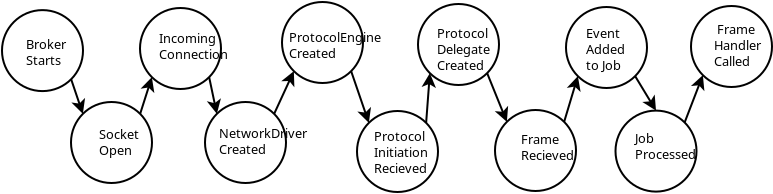 <?xml version="1.0" encoding="UTF-8"?>
<dia:diagram xmlns:dia="http://www.lysator.liu.se/~alla/dia/">
  <dia:layer name="Background" visible="true">
    <dia:group>
      <dia:object type="Standard - Ellipse" version="0" id="O0">
        <dia:attribute name="obj_pos">
          <dia:point val="2.2,20.5"/>
        </dia:attribute>
        <dia:attribute name="obj_bb">
          <dia:rectangle val="2.15,20.45;6.3,24.6"/>
        </dia:attribute>
        <dia:attribute name="elem_corner">
          <dia:point val="2.2,20.5"/>
        </dia:attribute>
        <dia:attribute name="elem_width">
          <dia:real val="4.05"/>
        </dia:attribute>
        <dia:attribute name="elem_height">
          <dia:real val="4.05"/>
        </dia:attribute>
      </dia:object>
      <dia:object type="Standard - Text" version="0" id="O1">
        <dia:attribute name="obj_pos">
          <dia:point val="3.4,22.45"/>
        </dia:attribute>
        <dia:attribute name="obj_bb">
          <dia:rectangle val="3.4,21.85;5.1,23.6"/>
        </dia:attribute>
        <dia:attribute name="text">
          <dia:composite type="text">
            <dia:attribute name="string">
              <dia:string>#Broker
Starts#</dia:string>
            </dia:attribute>
            <dia:attribute name="font">
              <dia:font family="sans" style="0" name="Helvetica"/>
            </dia:attribute>
            <dia:attribute name="height">
              <dia:real val="0.8"/>
            </dia:attribute>
            <dia:attribute name="pos">
              <dia:point val="3.4,22.45"/>
            </dia:attribute>
            <dia:attribute name="color">
              <dia:color val="#000000"/>
            </dia:attribute>
            <dia:attribute name="alignment">
              <dia:enum val="0"/>
            </dia:attribute>
          </dia:composite>
        </dia:attribute>
      </dia:object>
    </dia:group>
    <dia:group>
      <dia:object type="Standard - Ellipse" version="0" id="O2">
        <dia:attribute name="obj_pos">
          <dia:point val="9.1,20.395"/>
        </dia:attribute>
        <dia:attribute name="obj_bb">
          <dia:rectangle val="9.05,20.345;13.2,24.495"/>
        </dia:attribute>
        <dia:attribute name="elem_corner">
          <dia:point val="9.1,20.395"/>
        </dia:attribute>
        <dia:attribute name="elem_width">
          <dia:real val="4.05"/>
        </dia:attribute>
        <dia:attribute name="elem_height">
          <dia:real val="4.05"/>
        </dia:attribute>
      </dia:object>
      <dia:object type="Standard - Text" version="0" id="O3">
        <dia:attribute name="obj_pos">
          <dia:point val="10.05,22.15"/>
        </dia:attribute>
        <dia:attribute name="obj_bb">
          <dia:rectangle val="10.05,21.55;12.85,23.3"/>
        </dia:attribute>
        <dia:attribute name="text">
          <dia:composite type="text">
            <dia:attribute name="string">
              <dia:string>#Incoming
Connection#</dia:string>
            </dia:attribute>
            <dia:attribute name="font">
              <dia:font family="sans" style="0" name="Helvetica"/>
            </dia:attribute>
            <dia:attribute name="height">
              <dia:real val="0.8"/>
            </dia:attribute>
            <dia:attribute name="pos">
              <dia:point val="10.05,22.15"/>
            </dia:attribute>
            <dia:attribute name="color">
              <dia:color val="#000000"/>
            </dia:attribute>
            <dia:attribute name="alignment">
              <dia:enum val="0"/>
            </dia:attribute>
          </dia:composite>
        </dia:attribute>
      </dia:object>
    </dia:group>
    <dia:group>
      <dia:object type="Standard - Ellipse" version="0" id="O4">
        <dia:attribute name="obj_pos">
          <dia:point val="5.65,25.095"/>
        </dia:attribute>
        <dia:attribute name="obj_bb">
          <dia:rectangle val="5.6,25.045;9.75,29.195"/>
        </dia:attribute>
        <dia:attribute name="elem_corner">
          <dia:point val="5.65,25.095"/>
        </dia:attribute>
        <dia:attribute name="elem_width">
          <dia:real val="4.05"/>
        </dia:attribute>
        <dia:attribute name="elem_height">
          <dia:real val="4.05"/>
        </dia:attribute>
      </dia:object>
      <dia:object type="Standard - Text" version="0" id="O5">
        <dia:attribute name="obj_pos">
          <dia:point val="7.05,26.95"/>
        </dia:attribute>
        <dia:attribute name="obj_bb">
          <dia:rectangle val="7.05,26.35;8.8,28.1"/>
        </dia:attribute>
        <dia:attribute name="text">
          <dia:composite type="text">
            <dia:attribute name="string">
              <dia:string>#Socket
Open#</dia:string>
            </dia:attribute>
            <dia:attribute name="font">
              <dia:font family="sans" style="0" name="Helvetica"/>
            </dia:attribute>
            <dia:attribute name="height">
              <dia:real val="0.8"/>
            </dia:attribute>
            <dia:attribute name="pos">
              <dia:point val="7.05,26.95"/>
            </dia:attribute>
            <dia:attribute name="color">
              <dia:color val="#000000"/>
            </dia:attribute>
            <dia:attribute name="alignment">
              <dia:enum val="0"/>
            </dia:attribute>
          </dia:composite>
        </dia:attribute>
      </dia:object>
    </dia:group>
    <dia:group>
      <dia:object type="Standard - Ellipse" version="0" id="O6">
        <dia:attribute name="obj_pos">
          <dia:point val="12.35,25.095"/>
        </dia:attribute>
        <dia:attribute name="obj_bb">
          <dia:rectangle val="12.3,25.045;16.45,29.195"/>
        </dia:attribute>
        <dia:attribute name="elem_corner">
          <dia:point val="12.35,25.095"/>
        </dia:attribute>
        <dia:attribute name="elem_width">
          <dia:real val="4.05"/>
        </dia:attribute>
        <dia:attribute name="elem_height">
          <dia:real val="4.05"/>
        </dia:attribute>
      </dia:object>
      <dia:object type="Standard - Text" version="0" id="O7">
        <dia:attribute name="obj_pos">
          <dia:point val="13.05,26.9"/>
        </dia:attribute>
        <dia:attribute name="obj_bb">
          <dia:rectangle val="13.05,26.3;16.65,28.05"/>
        </dia:attribute>
        <dia:attribute name="text">
          <dia:composite type="text">
            <dia:attribute name="string">
              <dia:string>#NetworkDriver
Created#</dia:string>
            </dia:attribute>
            <dia:attribute name="font">
              <dia:font family="sans" style="0" name="Helvetica"/>
            </dia:attribute>
            <dia:attribute name="height">
              <dia:real val="0.8"/>
            </dia:attribute>
            <dia:attribute name="pos">
              <dia:point val="13.05,26.9"/>
            </dia:attribute>
            <dia:attribute name="color">
              <dia:color val="#000000"/>
            </dia:attribute>
            <dia:attribute name="alignment">
              <dia:enum val="0"/>
            </dia:attribute>
          </dia:composite>
        </dia:attribute>
      </dia:object>
    </dia:group>
    <dia:group>
      <dia:object type="Standard - Ellipse" version="0" id="O8">
        <dia:attribute name="obj_pos">
          <dia:point val="16.2,20.095"/>
        </dia:attribute>
        <dia:attribute name="obj_bb">
          <dia:rectangle val="16.15,20.045;20.3,24.195"/>
        </dia:attribute>
        <dia:attribute name="elem_corner">
          <dia:point val="16.2,20.095"/>
        </dia:attribute>
        <dia:attribute name="elem_width">
          <dia:real val="4.05"/>
        </dia:attribute>
        <dia:attribute name="elem_height">
          <dia:real val="4.05"/>
        </dia:attribute>
      </dia:object>
      <dia:object type="Standard - Text" version="0" id="O9">
        <dia:attribute name="obj_pos">
          <dia:point val="16.55,22.1"/>
        </dia:attribute>
        <dia:attribute name="obj_bb">
          <dia:rectangle val="16.55,21.5;20.4,23.25"/>
        </dia:attribute>
        <dia:attribute name="text">
          <dia:composite type="text">
            <dia:attribute name="string">
              <dia:string>#ProtocolEngine
Created#</dia:string>
            </dia:attribute>
            <dia:attribute name="font">
              <dia:font family="sans" style="0" name="Helvetica"/>
            </dia:attribute>
            <dia:attribute name="height">
              <dia:real val="0.8"/>
            </dia:attribute>
            <dia:attribute name="pos">
              <dia:point val="16.55,22.1"/>
            </dia:attribute>
            <dia:attribute name="color">
              <dia:color val="#000000"/>
            </dia:attribute>
            <dia:attribute name="alignment">
              <dia:enum val="0"/>
            </dia:attribute>
          </dia:composite>
        </dia:attribute>
      </dia:object>
    </dia:group>
    <dia:object type="Standard - Text" version="0" id="O10">
      <dia:attribute name="obj_pos">
        <dia:point val="25.2,27.35"/>
      </dia:attribute>
      <dia:attribute name="obj_bb">
        <dia:rectangle val="25.181,26.731;25.2,27.738"/>
      </dia:attribute>
      <dia:attribute name="text">
        <dia:composite type="text">
          <dia:attribute name="string">
            <dia:string>##</dia:string>
          </dia:attribute>
          <dia:attribute name="font">
            <dia:font family="sans" style="0" name="Helvetica"/>
          </dia:attribute>
          <dia:attribute name="height">
            <dia:real val="0.8"/>
          </dia:attribute>
          <dia:attribute name="pos">
            <dia:point val="25.2,27.35"/>
          </dia:attribute>
          <dia:attribute name="color">
            <dia:color val="#000000"/>
          </dia:attribute>
          <dia:attribute name="alignment">
            <dia:enum val="0"/>
          </dia:attribute>
        </dia:composite>
      </dia:attribute>
    </dia:object>
    <dia:object type="Standard - Ellipse" version="0" id="O11">
      <dia:attribute name="obj_pos">
        <dia:point val="32.875,25.525"/>
      </dia:attribute>
      <dia:attribute name="obj_bb">
        <dia:rectangle val="32.825,25.475;36.975,29.625"/>
      </dia:attribute>
      <dia:attribute name="elem_corner">
        <dia:point val="32.875,25.525"/>
      </dia:attribute>
      <dia:attribute name="elem_width">
        <dia:real val="4.05"/>
      </dia:attribute>
      <dia:attribute name="elem_height">
        <dia:real val="4.05"/>
      </dia:attribute>
    </dia:object>
    <dia:group>
      <dia:object type="Standard - Ellipse" version="0" id="O12">
        <dia:attribute name="obj_pos">
          <dia:point val="19.95,25.545"/>
        </dia:attribute>
        <dia:attribute name="obj_bb">
          <dia:rectangle val="19.9,25.495;24.05,29.645"/>
        </dia:attribute>
        <dia:attribute name="elem_corner">
          <dia:point val="19.95,25.545"/>
        </dia:attribute>
        <dia:attribute name="elem_width">
          <dia:real val="4.05"/>
        </dia:attribute>
        <dia:attribute name="elem_height">
          <dia:real val="4.05"/>
        </dia:attribute>
      </dia:object>
      <dia:object type="Standard - Text" version="0" id="O13">
        <dia:attribute name="obj_pos">
          <dia:point val="20.8,27.05"/>
        </dia:attribute>
        <dia:attribute name="obj_bb">
          <dia:rectangle val="20.8,26.45;23.15,29"/>
        </dia:attribute>
        <dia:attribute name="text">
          <dia:composite type="text">
            <dia:attribute name="string">
              <dia:string>#Protocol
Initiation
Recieved#</dia:string>
            </dia:attribute>
            <dia:attribute name="font">
              <dia:font family="sans" style="0" name="Helvetica"/>
            </dia:attribute>
            <dia:attribute name="height">
              <dia:real val="0.8"/>
            </dia:attribute>
            <dia:attribute name="pos">
              <dia:point val="20.8,27.05"/>
            </dia:attribute>
            <dia:attribute name="color">
              <dia:color val="#000000"/>
            </dia:attribute>
            <dia:attribute name="alignment">
              <dia:enum val="0"/>
            </dia:attribute>
          </dia:composite>
        </dia:attribute>
      </dia:object>
    </dia:group>
    <dia:object type="Standard - Line" version="0" id="O14">
      <dia:attribute name="obj_pos">
        <dia:point val="5.657,23.957"/>
      </dia:attribute>
      <dia:attribute name="obj_bb">
        <dia:rectangle val="5.593,23.893;6.733,25.896"/>
      </dia:attribute>
      <dia:attribute name="conn_endpoints">
        <dia:point val="5.657,23.957"/>
        <dia:point val="6.243,25.688"/>
      </dia:attribute>
      <dia:attribute name="numcp">
        <dia:int val="1"/>
      </dia:attribute>
      <dia:attribute name="end_arrow">
        <dia:enum val="22"/>
      </dia:attribute>
      <dia:attribute name="end_arrow_length">
        <dia:real val="0.5"/>
      </dia:attribute>
      <dia:attribute name="end_arrow_width">
        <dia:real val="0.5"/>
      </dia:attribute>
      <dia:connections>
        <dia:connection handle="0" to="O0" connection="7"/>
        <dia:connection handle="1" to="O4" connection="0"/>
      </dia:connections>
    </dia:object>
    <dia:object type="Standard - Line" version="0" id="O15">
      <dia:attribute name="obj_pos">
        <dia:point val="9.107,25.688"/>
      </dia:attribute>
      <dia:attribute name="obj_bb">
        <dia:rectangle val="9.044,23.652;10.185,25.751"/>
      </dia:attribute>
      <dia:attribute name="conn_endpoints">
        <dia:point val="9.107,25.688"/>
        <dia:point val="9.693,23.852"/>
      </dia:attribute>
      <dia:attribute name="numcp">
        <dia:int val="1"/>
      </dia:attribute>
      <dia:attribute name="end_arrow">
        <dia:enum val="22"/>
      </dia:attribute>
      <dia:attribute name="end_arrow_length">
        <dia:real val="0.5"/>
      </dia:attribute>
      <dia:attribute name="end_arrow_width">
        <dia:real val="0.5"/>
      </dia:attribute>
      <dia:connections>
        <dia:connection handle="0" to="O4" connection="2"/>
        <dia:connection handle="1" to="O2" connection="5"/>
      </dia:connections>
    </dia:object>
    <dia:object type="Standard - Line" version="0" id="O16">
      <dia:attribute name="obj_pos">
        <dia:point val="12.557,23.852"/>
      </dia:attribute>
      <dia:attribute name="obj_bb">
        <dia:rectangle val="12.444,23.793;13.443,25.84"/>
      </dia:attribute>
      <dia:attribute name="conn_endpoints">
        <dia:point val="12.557,23.852"/>
        <dia:point val="12.943,25.688"/>
      </dia:attribute>
      <dia:attribute name="numcp">
        <dia:int val="1"/>
      </dia:attribute>
      <dia:attribute name="end_arrow">
        <dia:enum val="22"/>
      </dia:attribute>
      <dia:attribute name="end_arrow_length">
        <dia:real val="0.5"/>
      </dia:attribute>
      <dia:attribute name="end_arrow_width">
        <dia:real val="0.5"/>
      </dia:attribute>
      <dia:connections>
        <dia:connection handle="0" to="O2" connection="7"/>
        <dia:connection handle="1" to="O6" connection="0"/>
      </dia:connections>
    </dia:object>
    <dia:object type="Standard - Line" version="0" id="O17">
      <dia:attribute name="obj_pos">
        <dia:point val="15.807,25.688"/>
      </dia:attribute>
      <dia:attribute name="obj_bb">
        <dia:rectangle val="15.741,23.297;17.268,25.755"/>
      </dia:attribute>
      <dia:attribute name="conn_endpoints">
        <dia:point val="15.807,25.688"/>
        <dia:point val="16.793,23.552"/>
      </dia:attribute>
      <dia:attribute name="numcp">
        <dia:int val="1"/>
      </dia:attribute>
      <dia:attribute name="end_arrow">
        <dia:enum val="22"/>
      </dia:attribute>
      <dia:attribute name="end_arrow_length">
        <dia:real val="0.5"/>
      </dia:attribute>
      <dia:attribute name="end_arrow_width">
        <dia:real val="0.5"/>
      </dia:attribute>
      <dia:connections>
        <dia:connection handle="0" to="O6" connection="2"/>
        <dia:connection handle="1" to="O8" connection="5"/>
      </dia:connections>
    </dia:object>
    <dia:object type="Standard - Line" version="0" id="O18">
      <dia:attribute name="obj_pos">
        <dia:point val="19.657,23.552"/>
      </dia:attribute>
      <dia:attribute name="obj_bb">
        <dia:rectangle val="19.593,23.488;21.032,26.348"/>
      </dia:attribute>
      <dia:attribute name="conn_endpoints">
        <dia:point val="19.657,23.552"/>
        <dia:point val="20.543,26.138"/>
      </dia:attribute>
      <dia:attribute name="numcp">
        <dia:int val="1"/>
      </dia:attribute>
      <dia:attribute name="end_arrow">
        <dia:enum val="22"/>
      </dia:attribute>
      <dia:attribute name="end_arrow_length">
        <dia:real val="0.5"/>
      </dia:attribute>
      <dia:attribute name="end_arrow_width">
        <dia:real val="0.5"/>
      </dia:attribute>
      <dia:connections>
        <dia:connection handle="0" to="O8" connection="7"/>
        <dia:connection handle="1" to="O12" connection="0"/>
      </dia:connections>
    </dia:object>
    <dia:group>
      <dia:object type="Standard - Ellipse" version="0" id="O19">
        <dia:attribute name="obj_pos">
          <dia:point val="23,20.195"/>
        </dia:attribute>
        <dia:attribute name="obj_bb">
          <dia:rectangle val="22.95,20.145;27.1,24.295"/>
        </dia:attribute>
        <dia:attribute name="elem_corner">
          <dia:point val="23,20.195"/>
        </dia:attribute>
        <dia:attribute name="elem_width">
          <dia:real val="4.05"/>
        </dia:attribute>
        <dia:attribute name="elem_height">
          <dia:real val="4.05"/>
        </dia:attribute>
      </dia:object>
      <dia:object type="Standard - Text" version="0" id="O20">
        <dia:attribute name="obj_pos">
          <dia:point val="23.95,21.9"/>
        </dia:attribute>
        <dia:attribute name="obj_bb">
          <dia:rectangle val="23.95,21.3;26.15,23.85"/>
        </dia:attribute>
        <dia:attribute name="text">
          <dia:composite type="text">
            <dia:attribute name="string">
              <dia:string>#Protocol
Delegate
Created#</dia:string>
            </dia:attribute>
            <dia:attribute name="font">
              <dia:font family="sans" style="0" name="Helvetica"/>
            </dia:attribute>
            <dia:attribute name="height">
              <dia:real val="0.8"/>
            </dia:attribute>
            <dia:attribute name="pos">
              <dia:point val="23.95,21.9"/>
            </dia:attribute>
            <dia:attribute name="color">
              <dia:color val="#000000"/>
            </dia:attribute>
            <dia:attribute name="alignment">
              <dia:enum val="0"/>
            </dia:attribute>
          </dia:composite>
        </dia:attribute>
      </dia:object>
    </dia:group>
    <dia:group>
      <dia:object type="Standard - Ellipse" version="0" id="O21">
        <dia:attribute name="obj_pos">
          <dia:point val="26.85,25.495"/>
        </dia:attribute>
        <dia:attribute name="obj_bb">
          <dia:rectangle val="26.8,25.445;30.95,29.595"/>
        </dia:attribute>
        <dia:attribute name="elem_corner">
          <dia:point val="26.85,25.495"/>
        </dia:attribute>
        <dia:attribute name="elem_width">
          <dia:real val="4.05"/>
        </dia:attribute>
        <dia:attribute name="elem_height">
          <dia:real val="4.05"/>
        </dia:attribute>
      </dia:object>
      <dia:object type="Standard - Text" version="0" id="O22">
        <dia:attribute name="obj_pos">
          <dia:point val="28.15,27.2"/>
        </dia:attribute>
        <dia:attribute name="obj_bb">
          <dia:rectangle val="28.15,26.6;30.5,28.35"/>
        </dia:attribute>
        <dia:attribute name="text">
          <dia:composite type="text">
            <dia:attribute name="string">
              <dia:string>#Frame
Recieved#</dia:string>
            </dia:attribute>
            <dia:attribute name="font">
              <dia:font family="sans" style="0" name="Helvetica"/>
            </dia:attribute>
            <dia:attribute name="height">
              <dia:real val="0.8"/>
            </dia:attribute>
            <dia:attribute name="pos">
              <dia:point val="28.15,27.2"/>
            </dia:attribute>
            <dia:attribute name="color">
              <dia:color val="#000000"/>
            </dia:attribute>
            <dia:attribute name="alignment">
              <dia:enum val="0"/>
            </dia:attribute>
          </dia:composite>
        </dia:attribute>
      </dia:object>
    </dia:group>
    <dia:group>
      <dia:object type="Standard - Ellipse" version="0" id="O23">
        <dia:attribute name="obj_pos">
          <dia:point val="30.4,20.345"/>
        </dia:attribute>
        <dia:attribute name="obj_bb">
          <dia:rectangle val="30.35,20.295;34.5,24.445"/>
        </dia:attribute>
        <dia:attribute name="elem_corner">
          <dia:point val="30.4,20.345"/>
        </dia:attribute>
        <dia:attribute name="elem_width">
          <dia:real val="4.05"/>
        </dia:attribute>
        <dia:attribute name="elem_height">
          <dia:real val="4.05"/>
        </dia:attribute>
      </dia:object>
      <dia:object type="Standard - Text" version="0" id="O24">
        <dia:attribute name="obj_pos">
          <dia:point val="31.4,21.9"/>
        </dia:attribute>
        <dia:attribute name="obj_bb">
          <dia:rectangle val="31.4,21.3;33,23.85"/>
        </dia:attribute>
        <dia:attribute name="text">
          <dia:composite type="text">
            <dia:attribute name="string">
              <dia:string>#Event
Added
to Job#</dia:string>
            </dia:attribute>
            <dia:attribute name="font">
              <dia:font family="sans" style="0" name="Helvetica"/>
            </dia:attribute>
            <dia:attribute name="height">
              <dia:real val="0.8"/>
            </dia:attribute>
            <dia:attribute name="pos">
              <dia:point val="31.4,21.9"/>
            </dia:attribute>
            <dia:attribute name="color">
              <dia:color val="#000000"/>
            </dia:attribute>
            <dia:attribute name="alignment">
              <dia:enum val="0"/>
            </dia:attribute>
          </dia:composite>
        </dia:attribute>
      </dia:object>
    </dia:group>
    <dia:object type="Standard - Line" version="0" id="O25">
      <dia:attribute name="obj_pos">
        <dia:point val="23.407,26.138"/>
      </dia:attribute>
      <dia:attribute name="obj_bb">
        <dia:rectangle val="23.091,23.565;24.095,26.192"/>
      </dia:attribute>
      <dia:attribute name="conn_endpoints">
        <dia:point val="23.407,26.138"/>
        <dia:point val="23.593,23.652"/>
      </dia:attribute>
      <dia:attribute name="numcp">
        <dia:int val="1"/>
      </dia:attribute>
      <dia:attribute name="end_arrow">
        <dia:enum val="22"/>
      </dia:attribute>
      <dia:attribute name="end_arrow_length">
        <dia:real val="0.5"/>
      </dia:attribute>
      <dia:attribute name="end_arrow_width">
        <dia:real val="0.5"/>
      </dia:attribute>
      <dia:connections>
        <dia:connection handle="0" to="O12" connection="2"/>
        <dia:connection handle="1" to="O19" connection="5"/>
      </dia:connections>
    </dia:object>
    <dia:object type="Standard - Line" version="0" id="O26">
      <dia:attribute name="obj_pos">
        <dia:point val="26.457,23.652"/>
      </dia:attribute>
      <dia:attribute name="obj_bb">
        <dia:rectangle val="26.392,23.587;27.925,26.322"/>
      </dia:attribute>
      <dia:attribute name="conn_endpoints">
        <dia:point val="26.457,23.652"/>
        <dia:point val="27.443,26.088"/>
      </dia:attribute>
      <dia:attribute name="numcp">
        <dia:int val="1"/>
      </dia:attribute>
      <dia:attribute name="end_arrow">
        <dia:enum val="22"/>
      </dia:attribute>
      <dia:attribute name="end_arrow_length">
        <dia:real val="0.5"/>
      </dia:attribute>
      <dia:attribute name="end_arrow_width">
        <dia:real val="0.5"/>
      </dia:attribute>
      <dia:connections>
        <dia:connection handle="0" to="O19" connection="7"/>
        <dia:connection handle="1" to="O21" connection="0"/>
      </dia:connections>
    </dia:object>
    <dia:object type="Standard - Line" version="0" id="O27">
      <dia:attribute name="obj_pos">
        <dia:point val="30.307,26.088"/>
      </dia:attribute>
      <dia:attribute name="obj_bb">
        <dia:rectangle val="30.245,23.61;31.486,26.15"/>
      </dia:attribute>
      <dia:attribute name="conn_endpoints">
        <dia:point val="30.307,26.088"/>
        <dia:point val="30.993,23.802"/>
      </dia:attribute>
      <dia:attribute name="numcp">
        <dia:int val="1"/>
      </dia:attribute>
      <dia:attribute name="end_arrow">
        <dia:enum val="22"/>
      </dia:attribute>
      <dia:attribute name="end_arrow_length">
        <dia:real val="0.5"/>
      </dia:attribute>
      <dia:attribute name="end_arrow_width">
        <dia:real val="0.5"/>
      </dia:attribute>
      <dia:connections>
        <dia:connection handle="0" to="O21" connection="2"/>
        <dia:connection handle="1" to="O23" connection="5"/>
      </dia:connections>
    </dia:object>
    <dia:object type="Standard - Line" version="0" id="O28">
      <dia:attribute name="obj_pos">
        <dia:point val="33.857,23.802"/>
      </dia:attribute>
      <dia:attribute name="obj_bb">
        <dia:rectangle val="33.788,23.733;35.354,25.827"/>
      </dia:attribute>
      <dia:attribute name="conn_endpoints">
        <dia:point val="33.857,23.802"/>
        <dia:point val="34.9,25.525"/>
      </dia:attribute>
      <dia:attribute name="numcp">
        <dia:int val="1"/>
      </dia:attribute>
      <dia:attribute name="end_arrow">
        <dia:enum val="22"/>
      </dia:attribute>
      <dia:attribute name="end_arrow_length">
        <dia:real val="0.5"/>
      </dia:attribute>
      <dia:attribute name="end_arrow_width">
        <dia:real val="0.5"/>
      </dia:attribute>
      <dia:connections>
        <dia:connection handle="0" to="O23" connection="7"/>
        <dia:connection handle="1" to="O11" connection="1"/>
      </dia:connections>
    </dia:object>
    <dia:object type="Standard - Text" version="0" id="O29">
      <dia:attribute name="obj_pos">
        <dia:point val="34.1,27.3"/>
      </dia:attribute>
      <dia:attribute name="obj_bb">
        <dia:rectangle val="34.1,26.7;34.1,27.65"/>
      </dia:attribute>
      <dia:attribute name="text">
        <dia:composite type="text">
          <dia:attribute name="string">
            <dia:string>##</dia:string>
          </dia:attribute>
          <dia:attribute name="font">
            <dia:font family="sans" style="0" name="Helvetica"/>
          </dia:attribute>
          <dia:attribute name="height">
            <dia:real val="0.8"/>
          </dia:attribute>
          <dia:attribute name="pos">
            <dia:point val="34.1,27.3"/>
          </dia:attribute>
          <dia:attribute name="color">
            <dia:color val="#000000"/>
          </dia:attribute>
          <dia:attribute name="alignment">
            <dia:enum val="0"/>
          </dia:attribute>
        </dia:composite>
      </dia:attribute>
    </dia:object>
    <dia:object type="Standard - Text" version="0" id="O30">
      <dia:attribute name="obj_pos">
        <dia:point val="33.85,27.15"/>
      </dia:attribute>
      <dia:attribute name="obj_bb">
        <dia:rectangle val="33.85,26.531;36.569,28.337"/>
      </dia:attribute>
      <dia:attribute name="text">
        <dia:composite type="text">
          <dia:attribute name="string">
            <dia:string>#Job
Processed#</dia:string>
          </dia:attribute>
          <dia:attribute name="font">
            <dia:font family="sans" style="0" name="Helvetica"/>
          </dia:attribute>
          <dia:attribute name="height">
            <dia:real val="0.8"/>
          </dia:attribute>
          <dia:attribute name="pos">
            <dia:point val="33.85,27.15"/>
          </dia:attribute>
          <dia:attribute name="color">
            <dia:color val="#000000"/>
          </dia:attribute>
          <dia:attribute name="alignment">
            <dia:enum val="0"/>
          </dia:attribute>
        </dia:composite>
      </dia:attribute>
    </dia:object>
    <dia:group>
      <dia:object type="Standard - Ellipse" version="0" id="O31">
        <dia:attribute name="obj_pos">
          <dia:point val="36.65,20.295"/>
        </dia:attribute>
        <dia:attribute name="obj_bb">
          <dia:rectangle val="36.6,20.245;40.75,24.395"/>
        </dia:attribute>
        <dia:attribute name="elem_corner">
          <dia:point val="36.65,20.295"/>
        </dia:attribute>
        <dia:attribute name="elem_width">
          <dia:real val="4.05"/>
        </dia:attribute>
        <dia:attribute name="elem_height">
          <dia:real val="4.05"/>
        </dia:attribute>
      </dia:object>
      <dia:object type="Standard - Text" version="0" id="O32">
        <dia:attribute name="obj_pos">
          <dia:point val="37.8,21.7"/>
        </dia:attribute>
        <dia:attribute name="obj_bb">
          <dia:rectangle val="37.8,21.1;39.75,23.65"/>
        </dia:attribute>
        <dia:attribute name="text">
          <dia:composite type="text">
            <dia:attribute name="string">
              <dia:string># Frame
Handler
Called#</dia:string>
            </dia:attribute>
            <dia:attribute name="font">
              <dia:font family="sans" style="0" name="Helvetica"/>
            </dia:attribute>
            <dia:attribute name="height">
              <dia:real val="0.8"/>
            </dia:attribute>
            <dia:attribute name="pos">
              <dia:point val="37.8,21.7"/>
            </dia:attribute>
            <dia:attribute name="color">
              <dia:color val="#000000"/>
            </dia:attribute>
            <dia:attribute name="alignment">
              <dia:enum val="0"/>
            </dia:attribute>
          </dia:composite>
        </dia:attribute>
      </dia:object>
    </dia:group>
    <dia:object type="Standard - Line" version="0" id="O33">
      <dia:attribute name="obj_pos">
        <dia:point val="36.332,26.118"/>
      </dia:attribute>
      <dia:attribute name="obj_bb">
        <dia:rectangle val="36.267,23.526;37.728,26.183"/>
      </dia:attribute>
      <dia:attribute name="conn_endpoints">
        <dia:point val="36.332,26.118"/>
        <dia:point val="37.243,23.752"/>
      </dia:attribute>
      <dia:attribute name="numcp">
        <dia:int val="1"/>
      </dia:attribute>
      <dia:attribute name="end_arrow">
        <dia:enum val="22"/>
      </dia:attribute>
      <dia:attribute name="end_arrow_length">
        <dia:real val="0.5"/>
      </dia:attribute>
      <dia:attribute name="end_arrow_width">
        <dia:real val="0.5"/>
      </dia:attribute>
      <dia:connections>
        <dia:connection handle="0" to="O11" connection="2"/>
        <dia:connection handle="1" to="O31" connection="5"/>
      </dia:connections>
    </dia:object>
  </dia:layer>
</dia:diagram>
